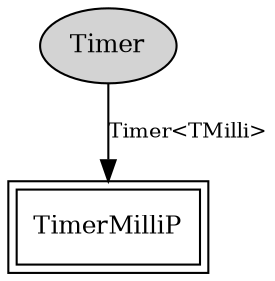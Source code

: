 digraph "tos.system.TimerMilliC" {
  n0x2ace823307a0 [shape=ellipse, style=filled, label="Timer", fontsize=12];
  "TimerMilliP" [fontsize=12, shape=box,peripheries=2, URL="../chtml/tos.system.TimerMilliP.html"];
  "n0x2ace823307a0" -> "TimerMilliP" [label="Timer<TMilli>", URL="../ihtml/tos.lib.timer.Timer.html", fontsize=10];
}
